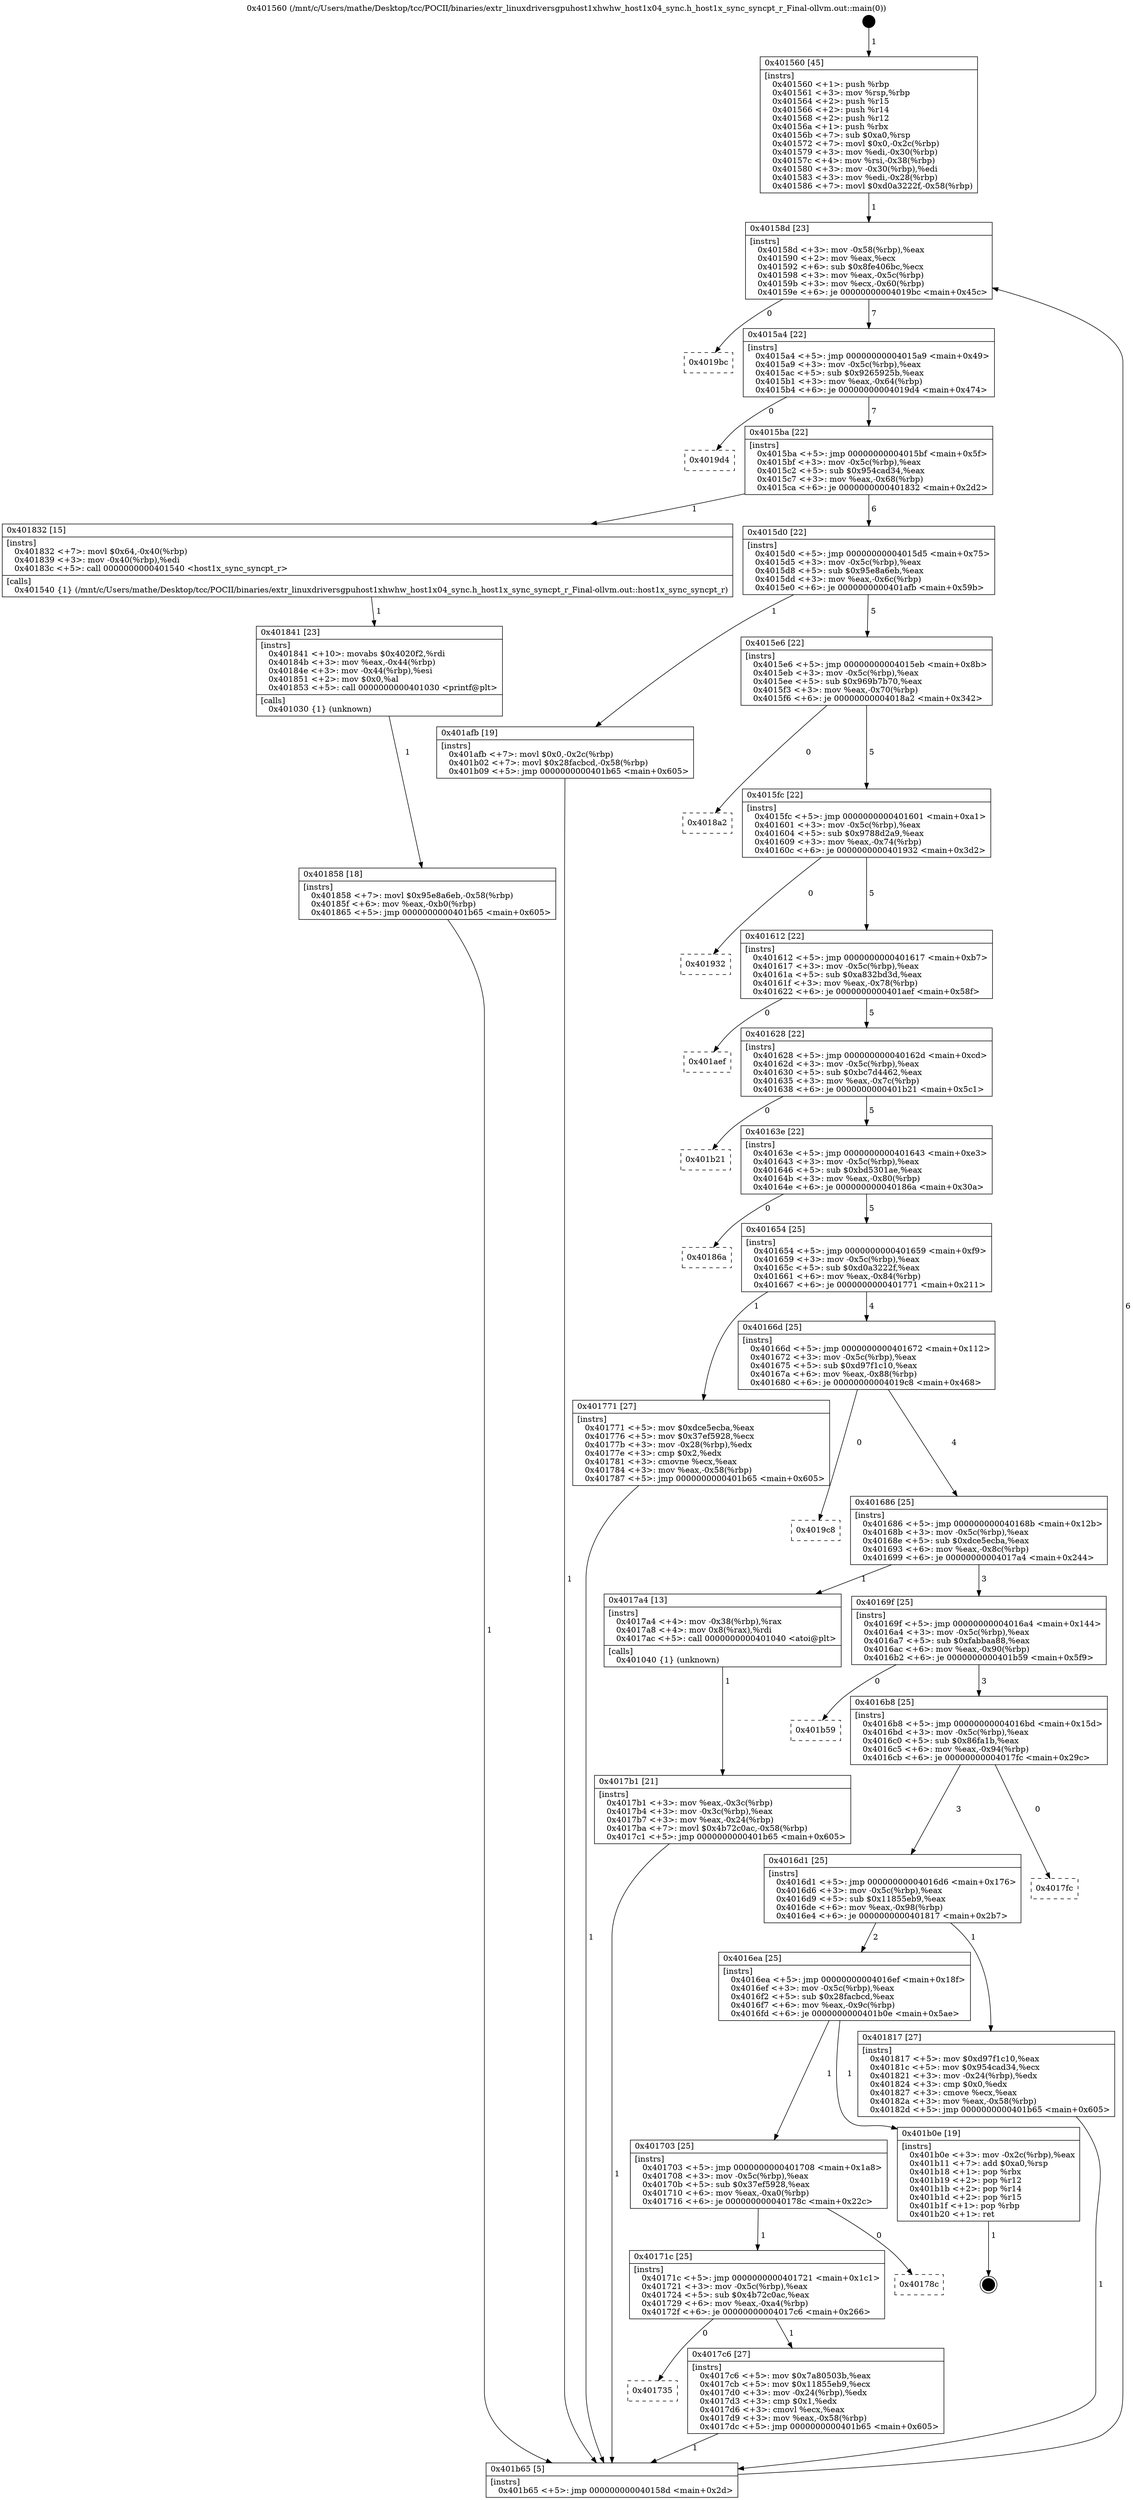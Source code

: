 digraph "0x401560" {
  label = "0x401560 (/mnt/c/Users/mathe/Desktop/tcc/POCII/binaries/extr_linuxdriversgpuhost1xhwhw_host1x04_sync.h_host1x_sync_syncpt_r_Final-ollvm.out::main(0))"
  labelloc = "t"
  node[shape=record]

  Entry [label="",width=0.3,height=0.3,shape=circle,fillcolor=black,style=filled]
  "0x40158d" [label="{
     0x40158d [23]\l
     | [instrs]\l
     &nbsp;&nbsp;0x40158d \<+3\>: mov -0x58(%rbp),%eax\l
     &nbsp;&nbsp;0x401590 \<+2\>: mov %eax,%ecx\l
     &nbsp;&nbsp;0x401592 \<+6\>: sub $0x8fe406bc,%ecx\l
     &nbsp;&nbsp;0x401598 \<+3\>: mov %eax,-0x5c(%rbp)\l
     &nbsp;&nbsp;0x40159b \<+3\>: mov %ecx,-0x60(%rbp)\l
     &nbsp;&nbsp;0x40159e \<+6\>: je 00000000004019bc \<main+0x45c\>\l
  }"]
  "0x4019bc" [label="{
     0x4019bc\l
  }", style=dashed]
  "0x4015a4" [label="{
     0x4015a4 [22]\l
     | [instrs]\l
     &nbsp;&nbsp;0x4015a4 \<+5\>: jmp 00000000004015a9 \<main+0x49\>\l
     &nbsp;&nbsp;0x4015a9 \<+3\>: mov -0x5c(%rbp),%eax\l
     &nbsp;&nbsp;0x4015ac \<+5\>: sub $0x9265925b,%eax\l
     &nbsp;&nbsp;0x4015b1 \<+3\>: mov %eax,-0x64(%rbp)\l
     &nbsp;&nbsp;0x4015b4 \<+6\>: je 00000000004019d4 \<main+0x474\>\l
  }"]
  Exit [label="",width=0.3,height=0.3,shape=circle,fillcolor=black,style=filled,peripheries=2]
  "0x4019d4" [label="{
     0x4019d4\l
  }", style=dashed]
  "0x4015ba" [label="{
     0x4015ba [22]\l
     | [instrs]\l
     &nbsp;&nbsp;0x4015ba \<+5\>: jmp 00000000004015bf \<main+0x5f\>\l
     &nbsp;&nbsp;0x4015bf \<+3\>: mov -0x5c(%rbp),%eax\l
     &nbsp;&nbsp;0x4015c2 \<+5\>: sub $0x954cad34,%eax\l
     &nbsp;&nbsp;0x4015c7 \<+3\>: mov %eax,-0x68(%rbp)\l
     &nbsp;&nbsp;0x4015ca \<+6\>: je 0000000000401832 \<main+0x2d2\>\l
  }"]
  "0x401858" [label="{
     0x401858 [18]\l
     | [instrs]\l
     &nbsp;&nbsp;0x401858 \<+7\>: movl $0x95e8a6eb,-0x58(%rbp)\l
     &nbsp;&nbsp;0x40185f \<+6\>: mov %eax,-0xb0(%rbp)\l
     &nbsp;&nbsp;0x401865 \<+5\>: jmp 0000000000401b65 \<main+0x605\>\l
  }"]
  "0x401832" [label="{
     0x401832 [15]\l
     | [instrs]\l
     &nbsp;&nbsp;0x401832 \<+7\>: movl $0x64,-0x40(%rbp)\l
     &nbsp;&nbsp;0x401839 \<+3\>: mov -0x40(%rbp),%edi\l
     &nbsp;&nbsp;0x40183c \<+5\>: call 0000000000401540 \<host1x_sync_syncpt_r\>\l
     | [calls]\l
     &nbsp;&nbsp;0x401540 \{1\} (/mnt/c/Users/mathe/Desktop/tcc/POCII/binaries/extr_linuxdriversgpuhost1xhwhw_host1x04_sync.h_host1x_sync_syncpt_r_Final-ollvm.out::host1x_sync_syncpt_r)\l
  }"]
  "0x4015d0" [label="{
     0x4015d0 [22]\l
     | [instrs]\l
     &nbsp;&nbsp;0x4015d0 \<+5\>: jmp 00000000004015d5 \<main+0x75\>\l
     &nbsp;&nbsp;0x4015d5 \<+3\>: mov -0x5c(%rbp),%eax\l
     &nbsp;&nbsp;0x4015d8 \<+5\>: sub $0x95e8a6eb,%eax\l
     &nbsp;&nbsp;0x4015dd \<+3\>: mov %eax,-0x6c(%rbp)\l
     &nbsp;&nbsp;0x4015e0 \<+6\>: je 0000000000401afb \<main+0x59b\>\l
  }"]
  "0x401841" [label="{
     0x401841 [23]\l
     | [instrs]\l
     &nbsp;&nbsp;0x401841 \<+10\>: movabs $0x4020f2,%rdi\l
     &nbsp;&nbsp;0x40184b \<+3\>: mov %eax,-0x44(%rbp)\l
     &nbsp;&nbsp;0x40184e \<+3\>: mov -0x44(%rbp),%esi\l
     &nbsp;&nbsp;0x401851 \<+2\>: mov $0x0,%al\l
     &nbsp;&nbsp;0x401853 \<+5\>: call 0000000000401030 \<printf@plt\>\l
     | [calls]\l
     &nbsp;&nbsp;0x401030 \{1\} (unknown)\l
  }"]
  "0x401afb" [label="{
     0x401afb [19]\l
     | [instrs]\l
     &nbsp;&nbsp;0x401afb \<+7\>: movl $0x0,-0x2c(%rbp)\l
     &nbsp;&nbsp;0x401b02 \<+7\>: movl $0x28facbcd,-0x58(%rbp)\l
     &nbsp;&nbsp;0x401b09 \<+5\>: jmp 0000000000401b65 \<main+0x605\>\l
  }"]
  "0x4015e6" [label="{
     0x4015e6 [22]\l
     | [instrs]\l
     &nbsp;&nbsp;0x4015e6 \<+5\>: jmp 00000000004015eb \<main+0x8b\>\l
     &nbsp;&nbsp;0x4015eb \<+3\>: mov -0x5c(%rbp),%eax\l
     &nbsp;&nbsp;0x4015ee \<+5\>: sub $0x969b7b70,%eax\l
     &nbsp;&nbsp;0x4015f3 \<+3\>: mov %eax,-0x70(%rbp)\l
     &nbsp;&nbsp;0x4015f6 \<+6\>: je 00000000004018a2 \<main+0x342\>\l
  }"]
  "0x401735" [label="{
     0x401735\l
  }", style=dashed]
  "0x4018a2" [label="{
     0x4018a2\l
  }", style=dashed]
  "0x4015fc" [label="{
     0x4015fc [22]\l
     | [instrs]\l
     &nbsp;&nbsp;0x4015fc \<+5\>: jmp 0000000000401601 \<main+0xa1\>\l
     &nbsp;&nbsp;0x401601 \<+3\>: mov -0x5c(%rbp),%eax\l
     &nbsp;&nbsp;0x401604 \<+5\>: sub $0x9788d2a9,%eax\l
     &nbsp;&nbsp;0x401609 \<+3\>: mov %eax,-0x74(%rbp)\l
     &nbsp;&nbsp;0x40160c \<+6\>: je 0000000000401932 \<main+0x3d2\>\l
  }"]
  "0x4017c6" [label="{
     0x4017c6 [27]\l
     | [instrs]\l
     &nbsp;&nbsp;0x4017c6 \<+5\>: mov $0x7a80503b,%eax\l
     &nbsp;&nbsp;0x4017cb \<+5\>: mov $0x11855eb9,%ecx\l
     &nbsp;&nbsp;0x4017d0 \<+3\>: mov -0x24(%rbp),%edx\l
     &nbsp;&nbsp;0x4017d3 \<+3\>: cmp $0x1,%edx\l
     &nbsp;&nbsp;0x4017d6 \<+3\>: cmovl %ecx,%eax\l
     &nbsp;&nbsp;0x4017d9 \<+3\>: mov %eax,-0x58(%rbp)\l
     &nbsp;&nbsp;0x4017dc \<+5\>: jmp 0000000000401b65 \<main+0x605\>\l
  }"]
  "0x401932" [label="{
     0x401932\l
  }", style=dashed]
  "0x401612" [label="{
     0x401612 [22]\l
     | [instrs]\l
     &nbsp;&nbsp;0x401612 \<+5\>: jmp 0000000000401617 \<main+0xb7\>\l
     &nbsp;&nbsp;0x401617 \<+3\>: mov -0x5c(%rbp),%eax\l
     &nbsp;&nbsp;0x40161a \<+5\>: sub $0xa832bd3d,%eax\l
     &nbsp;&nbsp;0x40161f \<+3\>: mov %eax,-0x78(%rbp)\l
     &nbsp;&nbsp;0x401622 \<+6\>: je 0000000000401aef \<main+0x58f\>\l
  }"]
  "0x40171c" [label="{
     0x40171c [25]\l
     | [instrs]\l
     &nbsp;&nbsp;0x40171c \<+5\>: jmp 0000000000401721 \<main+0x1c1\>\l
     &nbsp;&nbsp;0x401721 \<+3\>: mov -0x5c(%rbp),%eax\l
     &nbsp;&nbsp;0x401724 \<+5\>: sub $0x4b72c0ac,%eax\l
     &nbsp;&nbsp;0x401729 \<+6\>: mov %eax,-0xa4(%rbp)\l
     &nbsp;&nbsp;0x40172f \<+6\>: je 00000000004017c6 \<main+0x266\>\l
  }"]
  "0x401aef" [label="{
     0x401aef\l
  }", style=dashed]
  "0x401628" [label="{
     0x401628 [22]\l
     | [instrs]\l
     &nbsp;&nbsp;0x401628 \<+5\>: jmp 000000000040162d \<main+0xcd\>\l
     &nbsp;&nbsp;0x40162d \<+3\>: mov -0x5c(%rbp),%eax\l
     &nbsp;&nbsp;0x401630 \<+5\>: sub $0xbc7d4462,%eax\l
     &nbsp;&nbsp;0x401635 \<+3\>: mov %eax,-0x7c(%rbp)\l
     &nbsp;&nbsp;0x401638 \<+6\>: je 0000000000401b21 \<main+0x5c1\>\l
  }"]
  "0x40178c" [label="{
     0x40178c\l
  }", style=dashed]
  "0x401b21" [label="{
     0x401b21\l
  }", style=dashed]
  "0x40163e" [label="{
     0x40163e [22]\l
     | [instrs]\l
     &nbsp;&nbsp;0x40163e \<+5\>: jmp 0000000000401643 \<main+0xe3\>\l
     &nbsp;&nbsp;0x401643 \<+3\>: mov -0x5c(%rbp),%eax\l
     &nbsp;&nbsp;0x401646 \<+5\>: sub $0xbd5301ae,%eax\l
     &nbsp;&nbsp;0x40164b \<+3\>: mov %eax,-0x80(%rbp)\l
     &nbsp;&nbsp;0x40164e \<+6\>: je 000000000040186a \<main+0x30a\>\l
  }"]
  "0x401703" [label="{
     0x401703 [25]\l
     | [instrs]\l
     &nbsp;&nbsp;0x401703 \<+5\>: jmp 0000000000401708 \<main+0x1a8\>\l
     &nbsp;&nbsp;0x401708 \<+3\>: mov -0x5c(%rbp),%eax\l
     &nbsp;&nbsp;0x40170b \<+5\>: sub $0x37ef5928,%eax\l
     &nbsp;&nbsp;0x401710 \<+6\>: mov %eax,-0xa0(%rbp)\l
     &nbsp;&nbsp;0x401716 \<+6\>: je 000000000040178c \<main+0x22c\>\l
  }"]
  "0x40186a" [label="{
     0x40186a\l
  }", style=dashed]
  "0x401654" [label="{
     0x401654 [25]\l
     | [instrs]\l
     &nbsp;&nbsp;0x401654 \<+5\>: jmp 0000000000401659 \<main+0xf9\>\l
     &nbsp;&nbsp;0x401659 \<+3\>: mov -0x5c(%rbp),%eax\l
     &nbsp;&nbsp;0x40165c \<+5\>: sub $0xd0a3222f,%eax\l
     &nbsp;&nbsp;0x401661 \<+6\>: mov %eax,-0x84(%rbp)\l
     &nbsp;&nbsp;0x401667 \<+6\>: je 0000000000401771 \<main+0x211\>\l
  }"]
  "0x401b0e" [label="{
     0x401b0e [19]\l
     | [instrs]\l
     &nbsp;&nbsp;0x401b0e \<+3\>: mov -0x2c(%rbp),%eax\l
     &nbsp;&nbsp;0x401b11 \<+7\>: add $0xa0,%rsp\l
     &nbsp;&nbsp;0x401b18 \<+1\>: pop %rbx\l
     &nbsp;&nbsp;0x401b19 \<+2\>: pop %r12\l
     &nbsp;&nbsp;0x401b1b \<+2\>: pop %r14\l
     &nbsp;&nbsp;0x401b1d \<+2\>: pop %r15\l
     &nbsp;&nbsp;0x401b1f \<+1\>: pop %rbp\l
     &nbsp;&nbsp;0x401b20 \<+1\>: ret\l
  }"]
  "0x401771" [label="{
     0x401771 [27]\l
     | [instrs]\l
     &nbsp;&nbsp;0x401771 \<+5\>: mov $0xdce5ecba,%eax\l
     &nbsp;&nbsp;0x401776 \<+5\>: mov $0x37ef5928,%ecx\l
     &nbsp;&nbsp;0x40177b \<+3\>: mov -0x28(%rbp),%edx\l
     &nbsp;&nbsp;0x40177e \<+3\>: cmp $0x2,%edx\l
     &nbsp;&nbsp;0x401781 \<+3\>: cmovne %ecx,%eax\l
     &nbsp;&nbsp;0x401784 \<+3\>: mov %eax,-0x58(%rbp)\l
     &nbsp;&nbsp;0x401787 \<+5\>: jmp 0000000000401b65 \<main+0x605\>\l
  }"]
  "0x40166d" [label="{
     0x40166d [25]\l
     | [instrs]\l
     &nbsp;&nbsp;0x40166d \<+5\>: jmp 0000000000401672 \<main+0x112\>\l
     &nbsp;&nbsp;0x401672 \<+3\>: mov -0x5c(%rbp),%eax\l
     &nbsp;&nbsp;0x401675 \<+5\>: sub $0xd97f1c10,%eax\l
     &nbsp;&nbsp;0x40167a \<+6\>: mov %eax,-0x88(%rbp)\l
     &nbsp;&nbsp;0x401680 \<+6\>: je 00000000004019c8 \<main+0x468\>\l
  }"]
  "0x401b65" [label="{
     0x401b65 [5]\l
     | [instrs]\l
     &nbsp;&nbsp;0x401b65 \<+5\>: jmp 000000000040158d \<main+0x2d\>\l
  }"]
  "0x401560" [label="{
     0x401560 [45]\l
     | [instrs]\l
     &nbsp;&nbsp;0x401560 \<+1\>: push %rbp\l
     &nbsp;&nbsp;0x401561 \<+3\>: mov %rsp,%rbp\l
     &nbsp;&nbsp;0x401564 \<+2\>: push %r15\l
     &nbsp;&nbsp;0x401566 \<+2\>: push %r14\l
     &nbsp;&nbsp;0x401568 \<+2\>: push %r12\l
     &nbsp;&nbsp;0x40156a \<+1\>: push %rbx\l
     &nbsp;&nbsp;0x40156b \<+7\>: sub $0xa0,%rsp\l
     &nbsp;&nbsp;0x401572 \<+7\>: movl $0x0,-0x2c(%rbp)\l
     &nbsp;&nbsp;0x401579 \<+3\>: mov %edi,-0x30(%rbp)\l
     &nbsp;&nbsp;0x40157c \<+4\>: mov %rsi,-0x38(%rbp)\l
     &nbsp;&nbsp;0x401580 \<+3\>: mov -0x30(%rbp),%edi\l
     &nbsp;&nbsp;0x401583 \<+3\>: mov %edi,-0x28(%rbp)\l
     &nbsp;&nbsp;0x401586 \<+7\>: movl $0xd0a3222f,-0x58(%rbp)\l
  }"]
  "0x4016ea" [label="{
     0x4016ea [25]\l
     | [instrs]\l
     &nbsp;&nbsp;0x4016ea \<+5\>: jmp 00000000004016ef \<main+0x18f\>\l
     &nbsp;&nbsp;0x4016ef \<+3\>: mov -0x5c(%rbp),%eax\l
     &nbsp;&nbsp;0x4016f2 \<+5\>: sub $0x28facbcd,%eax\l
     &nbsp;&nbsp;0x4016f7 \<+6\>: mov %eax,-0x9c(%rbp)\l
     &nbsp;&nbsp;0x4016fd \<+6\>: je 0000000000401b0e \<main+0x5ae\>\l
  }"]
  "0x4019c8" [label="{
     0x4019c8\l
  }", style=dashed]
  "0x401686" [label="{
     0x401686 [25]\l
     | [instrs]\l
     &nbsp;&nbsp;0x401686 \<+5\>: jmp 000000000040168b \<main+0x12b\>\l
     &nbsp;&nbsp;0x40168b \<+3\>: mov -0x5c(%rbp),%eax\l
     &nbsp;&nbsp;0x40168e \<+5\>: sub $0xdce5ecba,%eax\l
     &nbsp;&nbsp;0x401693 \<+6\>: mov %eax,-0x8c(%rbp)\l
     &nbsp;&nbsp;0x401699 \<+6\>: je 00000000004017a4 \<main+0x244\>\l
  }"]
  "0x401817" [label="{
     0x401817 [27]\l
     | [instrs]\l
     &nbsp;&nbsp;0x401817 \<+5\>: mov $0xd97f1c10,%eax\l
     &nbsp;&nbsp;0x40181c \<+5\>: mov $0x954cad34,%ecx\l
     &nbsp;&nbsp;0x401821 \<+3\>: mov -0x24(%rbp),%edx\l
     &nbsp;&nbsp;0x401824 \<+3\>: cmp $0x0,%edx\l
     &nbsp;&nbsp;0x401827 \<+3\>: cmove %ecx,%eax\l
     &nbsp;&nbsp;0x40182a \<+3\>: mov %eax,-0x58(%rbp)\l
     &nbsp;&nbsp;0x40182d \<+5\>: jmp 0000000000401b65 \<main+0x605\>\l
  }"]
  "0x4017a4" [label="{
     0x4017a4 [13]\l
     | [instrs]\l
     &nbsp;&nbsp;0x4017a4 \<+4\>: mov -0x38(%rbp),%rax\l
     &nbsp;&nbsp;0x4017a8 \<+4\>: mov 0x8(%rax),%rdi\l
     &nbsp;&nbsp;0x4017ac \<+5\>: call 0000000000401040 \<atoi@plt\>\l
     | [calls]\l
     &nbsp;&nbsp;0x401040 \{1\} (unknown)\l
  }"]
  "0x40169f" [label="{
     0x40169f [25]\l
     | [instrs]\l
     &nbsp;&nbsp;0x40169f \<+5\>: jmp 00000000004016a4 \<main+0x144\>\l
     &nbsp;&nbsp;0x4016a4 \<+3\>: mov -0x5c(%rbp),%eax\l
     &nbsp;&nbsp;0x4016a7 \<+5\>: sub $0xfabbaa88,%eax\l
     &nbsp;&nbsp;0x4016ac \<+6\>: mov %eax,-0x90(%rbp)\l
     &nbsp;&nbsp;0x4016b2 \<+6\>: je 0000000000401b59 \<main+0x5f9\>\l
  }"]
  "0x4017b1" [label="{
     0x4017b1 [21]\l
     | [instrs]\l
     &nbsp;&nbsp;0x4017b1 \<+3\>: mov %eax,-0x3c(%rbp)\l
     &nbsp;&nbsp;0x4017b4 \<+3\>: mov -0x3c(%rbp),%eax\l
     &nbsp;&nbsp;0x4017b7 \<+3\>: mov %eax,-0x24(%rbp)\l
     &nbsp;&nbsp;0x4017ba \<+7\>: movl $0x4b72c0ac,-0x58(%rbp)\l
     &nbsp;&nbsp;0x4017c1 \<+5\>: jmp 0000000000401b65 \<main+0x605\>\l
  }"]
  "0x4016d1" [label="{
     0x4016d1 [25]\l
     | [instrs]\l
     &nbsp;&nbsp;0x4016d1 \<+5\>: jmp 00000000004016d6 \<main+0x176\>\l
     &nbsp;&nbsp;0x4016d6 \<+3\>: mov -0x5c(%rbp),%eax\l
     &nbsp;&nbsp;0x4016d9 \<+5\>: sub $0x11855eb9,%eax\l
     &nbsp;&nbsp;0x4016de \<+6\>: mov %eax,-0x98(%rbp)\l
     &nbsp;&nbsp;0x4016e4 \<+6\>: je 0000000000401817 \<main+0x2b7\>\l
  }"]
  "0x401b59" [label="{
     0x401b59\l
  }", style=dashed]
  "0x4016b8" [label="{
     0x4016b8 [25]\l
     | [instrs]\l
     &nbsp;&nbsp;0x4016b8 \<+5\>: jmp 00000000004016bd \<main+0x15d\>\l
     &nbsp;&nbsp;0x4016bd \<+3\>: mov -0x5c(%rbp),%eax\l
     &nbsp;&nbsp;0x4016c0 \<+5\>: sub $0x86fa1b,%eax\l
     &nbsp;&nbsp;0x4016c5 \<+6\>: mov %eax,-0x94(%rbp)\l
     &nbsp;&nbsp;0x4016cb \<+6\>: je 00000000004017fc \<main+0x29c\>\l
  }"]
  "0x4017fc" [label="{
     0x4017fc\l
  }", style=dashed]
  Entry -> "0x401560" [label=" 1"]
  "0x40158d" -> "0x4019bc" [label=" 0"]
  "0x40158d" -> "0x4015a4" [label=" 7"]
  "0x401b0e" -> Exit [label=" 1"]
  "0x4015a4" -> "0x4019d4" [label=" 0"]
  "0x4015a4" -> "0x4015ba" [label=" 7"]
  "0x401afb" -> "0x401b65" [label=" 1"]
  "0x4015ba" -> "0x401832" [label=" 1"]
  "0x4015ba" -> "0x4015d0" [label=" 6"]
  "0x401858" -> "0x401b65" [label=" 1"]
  "0x4015d0" -> "0x401afb" [label=" 1"]
  "0x4015d0" -> "0x4015e6" [label=" 5"]
  "0x401841" -> "0x401858" [label=" 1"]
  "0x4015e6" -> "0x4018a2" [label=" 0"]
  "0x4015e6" -> "0x4015fc" [label=" 5"]
  "0x401832" -> "0x401841" [label=" 1"]
  "0x4015fc" -> "0x401932" [label=" 0"]
  "0x4015fc" -> "0x401612" [label=" 5"]
  "0x401817" -> "0x401b65" [label=" 1"]
  "0x401612" -> "0x401aef" [label=" 0"]
  "0x401612" -> "0x401628" [label=" 5"]
  "0x40171c" -> "0x401735" [label=" 0"]
  "0x401628" -> "0x401b21" [label=" 0"]
  "0x401628" -> "0x40163e" [label=" 5"]
  "0x40171c" -> "0x4017c6" [label=" 1"]
  "0x40163e" -> "0x40186a" [label=" 0"]
  "0x40163e" -> "0x401654" [label=" 5"]
  "0x401703" -> "0x40171c" [label=" 1"]
  "0x401654" -> "0x401771" [label=" 1"]
  "0x401654" -> "0x40166d" [label=" 4"]
  "0x401771" -> "0x401b65" [label=" 1"]
  "0x401560" -> "0x40158d" [label=" 1"]
  "0x401b65" -> "0x40158d" [label=" 6"]
  "0x401703" -> "0x40178c" [label=" 0"]
  "0x40166d" -> "0x4019c8" [label=" 0"]
  "0x40166d" -> "0x401686" [label=" 4"]
  "0x4016ea" -> "0x401703" [label=" 1"]
  "0x401686" -> "0x4017a4" [label=" 1"]
  "0x401686" -> "0x40169f" [label=" 3"]
  "0x4017a4" -> "0x4017b1" [label=" 1"]
  "0x4017b1" -> "0x401b65" [label=" 1"]
  "0x4016ea" -> "0x401b0e" [label=" 1"]
  "0x40169f" -> "0x401b59" [label=" 0"]
  "0x40169f" -> "0x4016b8" [label=" 3"]
  "0x4016d1" -> "0x4016ea" [label=" 2"]
  "0x4016b8" -> "0x4017fc" [label=" 0"]
  "0x4016b8" -> "0x4016d1" [label=" 3"]
  "0x4017c6" -> "0x401b65" [label=" 1"]
  "0x4016d1" -> "0x401817" [label=" 1"]
}
